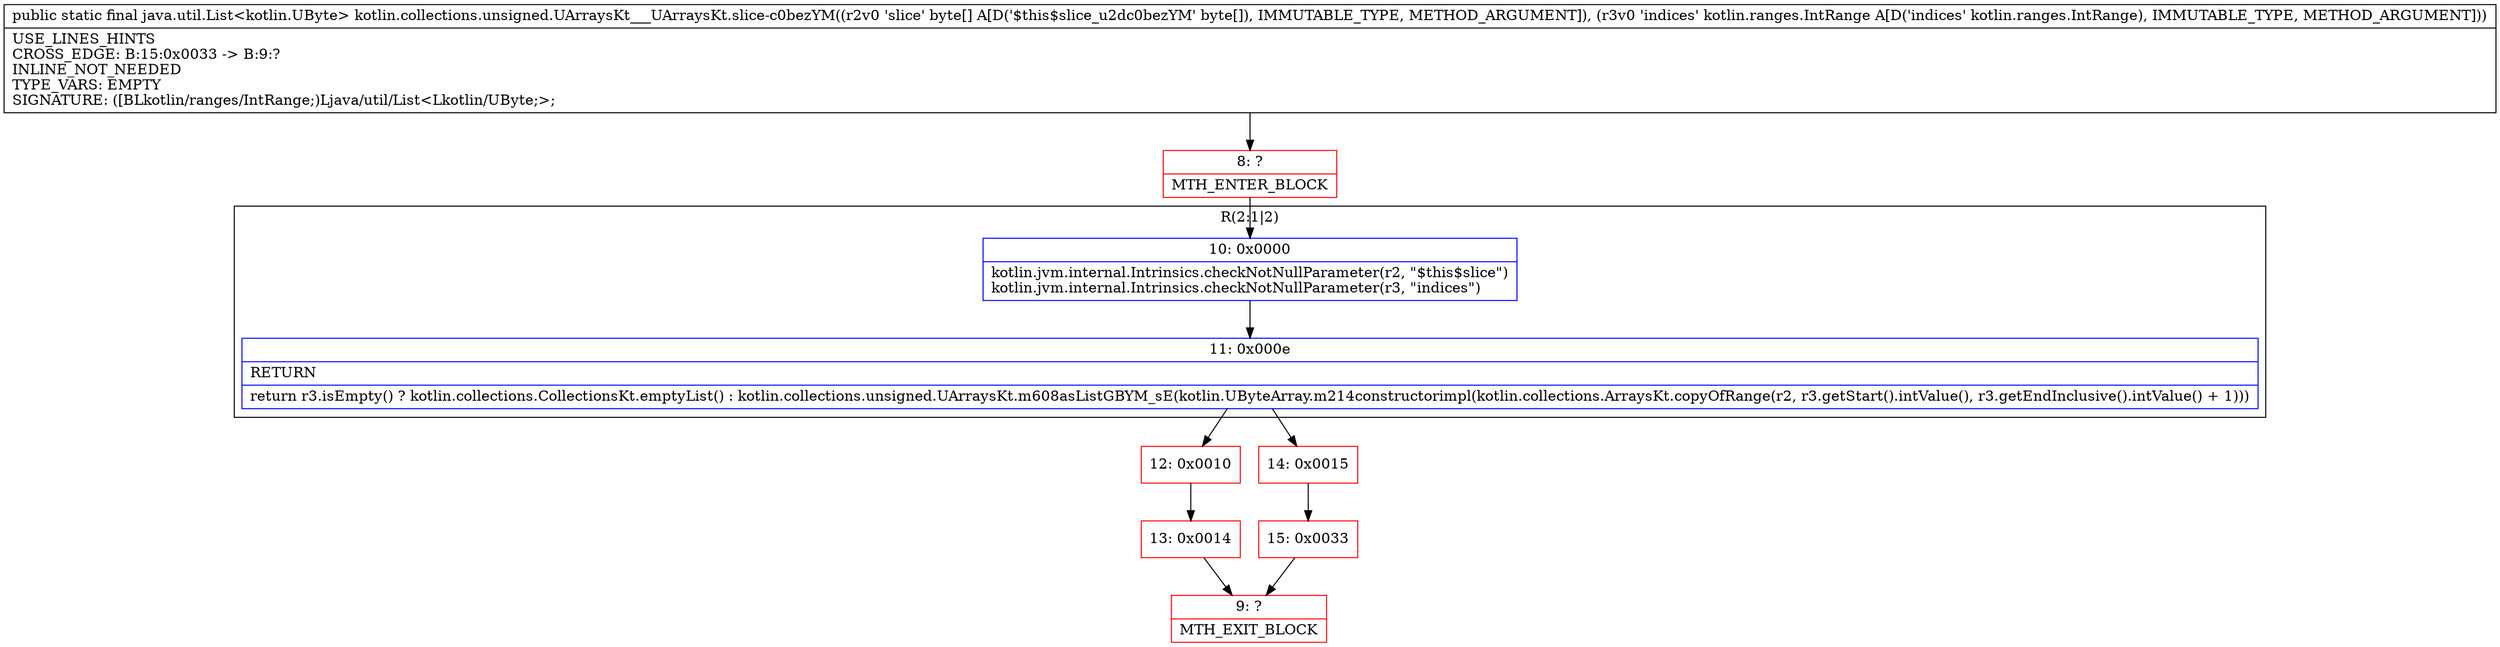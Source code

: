 digraph "CFG forkotlin.collections.unsigned.UArraysKt___UArraysKt.slice\-c0bezYM([BLkotlin\/ranges\/IntRange;)Ljava\/util\/List;" {
subgraph cluster_Region_2029452674 {
label = "R(2:1|2)";
node [shape=record,color=blue];
Node_10 [shape=record,label="{10\:\ 0x0000|kotlin.jvm.internal.Intrinsics.checkNotNullParameter(r2, \"$this$slice\")\lkotlin.jvm.internal.Intrinsics.checkNotNullParameter(r3, \"indices\")\l}"];
Node_11 [shape=record,label="{11\:\ 0x000e|RETURN\l|return r3.isEmpty() ? kotlin.collections.CollectionsKt.emptyList() : kotlin.collections.unsigned.UArraysKt.m608asListGBYM_sE(kotlin.UByteArray.m214constructorimpl(kotlin.collections.ArraysKt.copyOfRange(r2, r3.getStart().intValue(), r3.getEndInclusive().intValue() + 1)))\l}"];
}
Node_8 [shape=record,color=red,label="{8\:\ ?|MTH_ENTER_BLOCK\l}"];
Node_12 [shape=record,color=red,label="{12\:\ 0x0010}"];
Node_13 [shape=record,color=red,label="{13\:\ 0x0014}"];
Node_9 [shape=record,color=red,label="{9\:\ ?|MTH_EXIT_BLOCK\l}"];
Node_14 [shape=record,color=red,label="{14\:\ 0x0015}"];
Node_15 [shape=record,color=red,label="{15\:\ 0x0033}"];
MethodNode[shape=record,label="{public static final java.util.List\<kotlin.UByte\> kotlin.collections.unsigned.UArraysKt___UArraysKt.slice\-c0bezYM((r2v0 'slice' byte[] A[D('$this$slice_u2dc0bezYM' byte[]), IMMUTABLE_TYPE, METHOD_ARGUMENT]), (r3v0 'indices' kotlin.ranges.IntRange A[D('indices' kotlin.ranges.IntRange), IMMUTABLE_TYPE, METHOD_ARGUMENT]))  | USE_LINES_HINTS\lCROSS_EDGE: B:15:0x0033 \-\> B:9:?\lINLINE_NOT_NEEDED\lTYPE_VARS: EMPTY\lSIGNATURE: ([BLkotlin\/ranges\/IntRange;)Ljava\/util\/List\<Lkotlin\/UByte;\>;\l}"];
MethodNode -> Node_8;Node_10 -> Node_11;
Node_11 -> Node_12;
Node_11 -> Node_14;
Node_8 -> Node_10;
Node_12 -> Node_13;
Node_13 -> Node_9;
Node_14 -> Node_15;
Node_15 -> Node_9;
}

